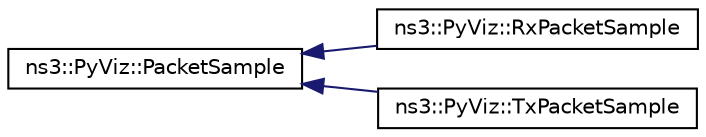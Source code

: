 digraph "Graphical Class Hierarchy"
{
 // LATEX_PDF_SIZE
  edge [fontname="Helvetica",fontsize="10",labelfontname="Helvetica",labelfontsize="10"];
  node [fontname="Helvetica",fontsize="10",shape=record];
  rankdir="LR";
  Node0 [label="ns3::PyViz::PacketSample",height=0.2,width=0.4,color="black", fillcolor="white", style="filled",URL="$structns3_1_1_py_viz_1_1_packet_sample.html",tooltip="PacketSample structure."];
  Node0 -> Node1 [dir="back",color="midnightblue",fontsize="10",style="solid",fontname="Helvetica"];
  Node1 [label="ns3::PyViz::RxPacketSample",height=0.2,width=0.4,color="black", fillcolor="white", style="filled",URL="$structns3_1_1_py_viz_1_1_rx_packet_sample.html",tooltip="RxPacketSample structure."];
  Node0 -> Node2 [dir="back",color="midnightblue",fontsize="10",style="solid",fontname="Helvetica"];
  Node2 [label="ns3::PyViz::TxPacketSample",height=0.2,width=0.4,color="black", fillcolor="white", style="filled",URL="$structns3_1_1_py_viz_1_1_tx_packet_sample.html",tooltip="TxPacketSample structure."];
}
